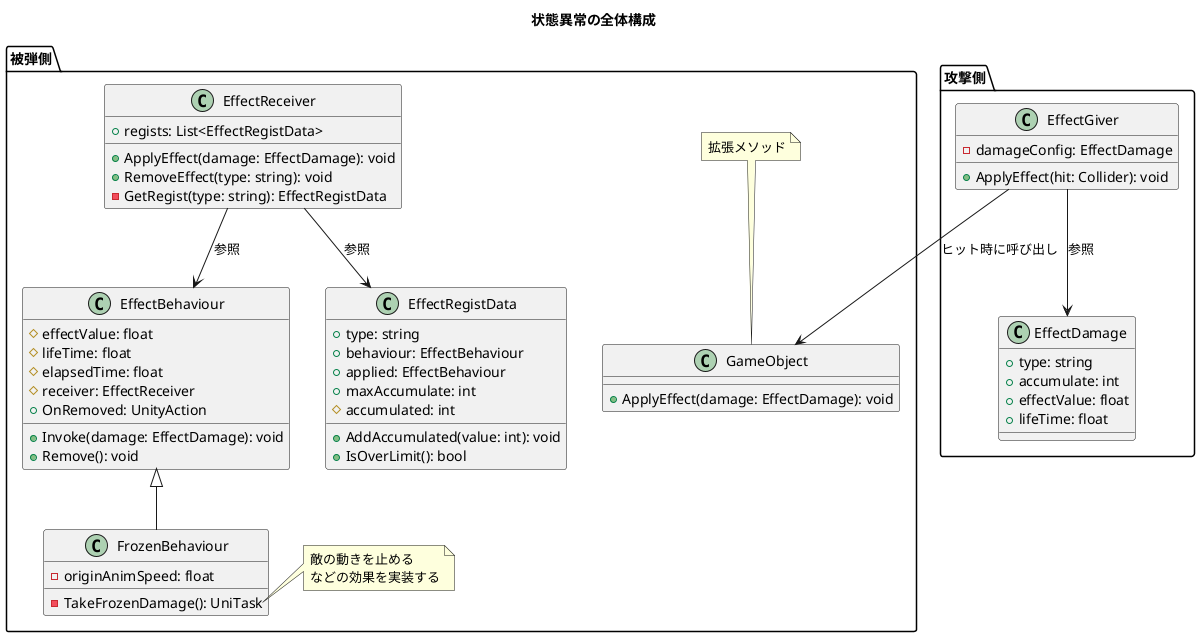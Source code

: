 @startuml status_effect_class
title 状態異常の全体構成

package 攻撃側 {
    class EffectDamage {
        + type: string
        + accumulate: int
        + effectValue: float
        + lifeTime: float
    }

    class EffectGiver {
        - damageConfig: EffectDamage
        + ApplyEffect(hit: Collider): void
    }
}

package 被弾側 {
    class GameObject {
        + ApplyEffect(damage: EffectDamage): void
    }
    note top of GameObject
        拡張メソッド
    end note
    
    class EffectBehaviour {
        # effectValue: float
        # lifeTime: float
        # elapsedTime: float
        # receiver: EffectReceiver
        + OnRemoved: UnityAction
        + Invoke(damage: EffectDamage): void
        + Remove(): void
    }

    class EffectRegistData {
        + type: string
        + behaviour: EffectBehaviour
        + applied: EffectBehaviour
        + maxAccumulate: int
        # accumulated: int
        + AddAccumulated(value: int): void
        + IsOverLimit(): bool
    }

    class EffectReceiver {
        + regists: List<EffectRegistData>
        + ApplyEffect(damage: EffectDamage): void
        + RemoveEffect(type: string): void
        - GetRegist(type: string): EffectRegistData
    }

    class FrozenBehaviour {
        - originAnimSpeed: float
        - TakeFrozenDamage(): UniTask
    }

    note right of FrozenBehaviour::TakeFrozenDamage
        敵の動きを止める
        などの効果を実装する
    end note
}

EffectBehaviour <|-- FrozenBehaviour
EffectGiver --> EffectDamage : 参照
EffectReceiver --> EffectBehaviour : 参照
EffectReceiver --> EffectRegistData : 参照
EffectGiver --> GameObject : ヒット時に呼び出し

@enduml